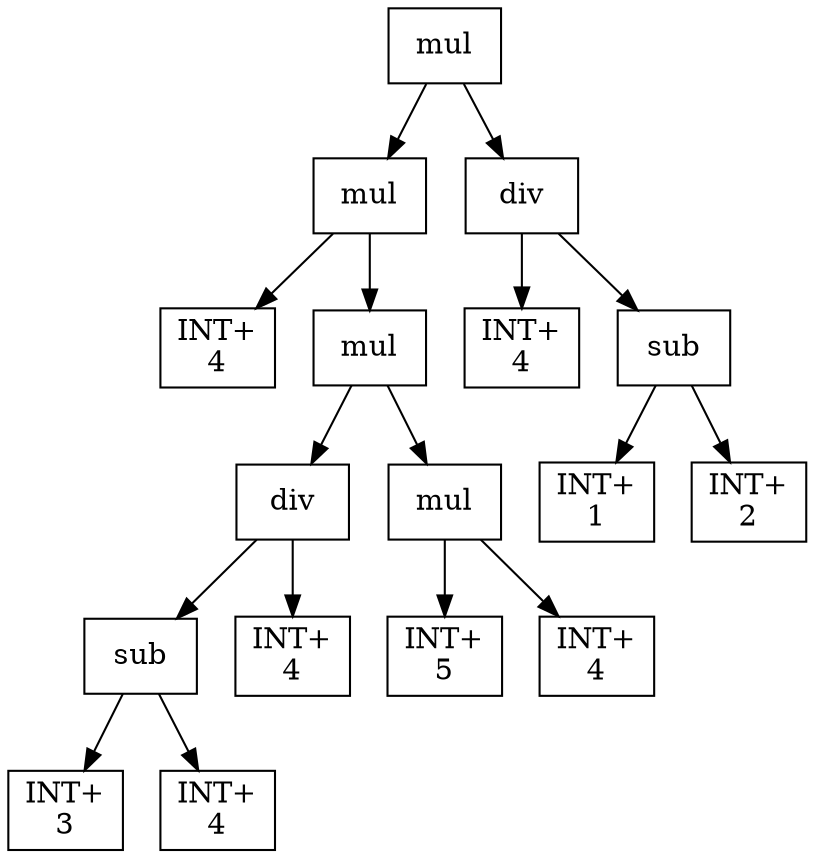 digraph expr {
  node [shape=box];
  n1 [label="mul"];
  n2 [label="mul"];
  n3 [label="INT+\n4"];
  n4 [label="mul"];
  n5 [label="div"];
  n6 [label="sub"];
  n7 [label="INT+\n3"];
  n8 [label="INT+\n4"];
  n6 -> n7;
  n6 -> n8;
  n9 [label="INT+\n4"];
  n5 -> n6;
  n5 -> n9;
  n10 [label="mul"];
  n11 [label="INT+\n5"];
  n12 [label="INT+\n4"];
  n10 -> n11;
  n10 -> n12;
  n4 -> n5;
  n4 -> n10;
  n2 -> n3;
  n2 -> n4;
  n13 [label="div"];
  n14 [label="INT+\n4"];
  n15 [label="sub"];
  n16 [label="INT+\n1"];
  n17 [label="INT+\n2"];
  n15 -> n16;
  n15 -> n17;
  n13 -> n14;
  n13 -> n15;
  n1 -> n2;
  n1 -> n13;
}